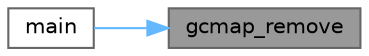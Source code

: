 digraph "gcmap_remove"
{
 // INTERACTIVE_SVG=YES
 // LATEX_PDF_SIZE
  bgcolor="transparent";
  edge [fontname=Helvetica,fontsize=10,labelfontname=Helvetica,labelfontsize=10];
  node [fontname=Helvetica,fontsize=10,shape=box,height=0.2,width=0.4];
  rankdir="RL";
  Node1 [id="Node000001",label="gcmap_remove",height=0.2,width=0.4,color="gray40", fillcolor="grey60", style="filled", fontcolor="black",tooltip="Remove a key value pair from the map."];
  Node1 -> Node2 [id="edge1_Node000001_Node000002",dir="back",color="steelblue1",style="solid",tooltip=" "];
  Node2 [id="Node000002",label="main",height=0.2,width=0.4,color="grey40", fillcolor="white", style="filled",URL="$gcmaptest_8c.html#ae66f6b31b5ad750f1fe042a706a4e3d4",tooltip=" "];
}
